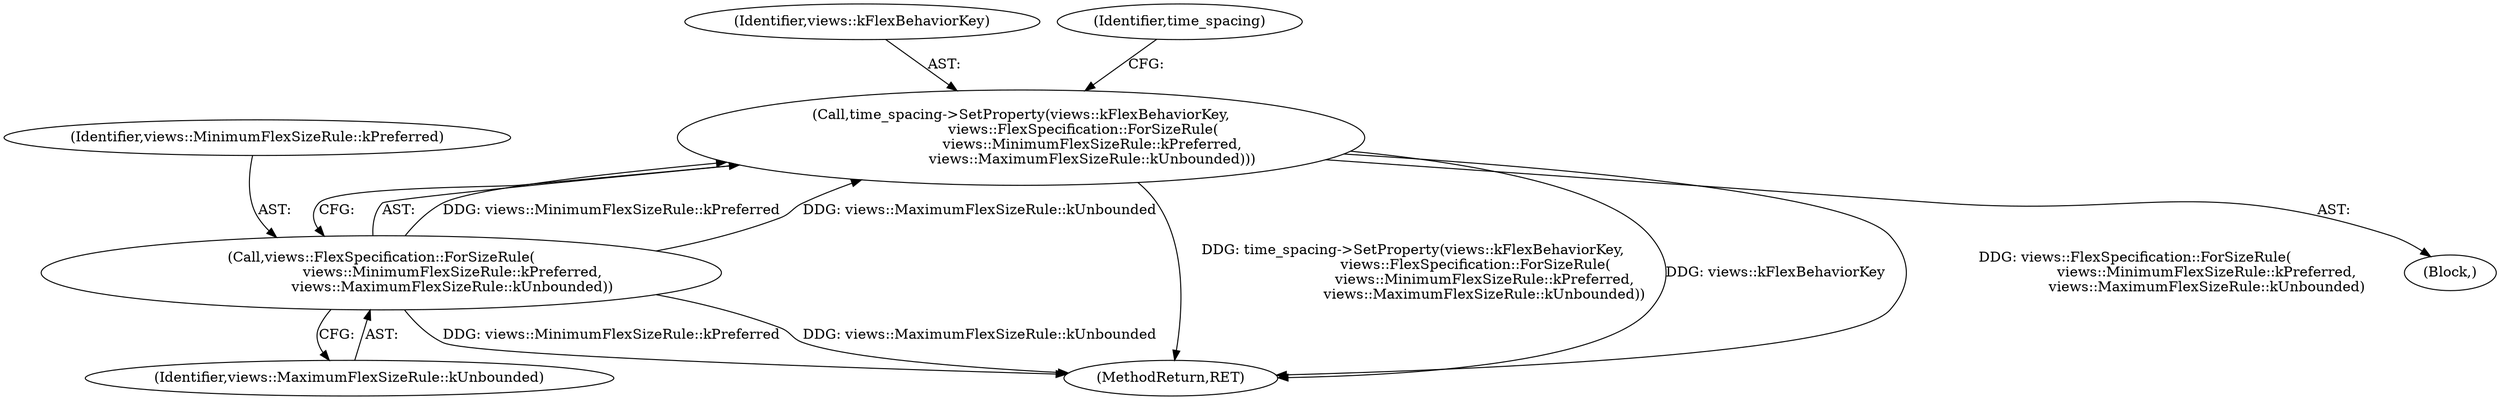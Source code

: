 digraph "0_Chrome_c25b198675380f713a56649c857b4367601d4a3d_8@API" {
"1000154" [label="(Call,time_spacing->SetProperty(views::kFlexBehaviorKey,\n                            views::FlexSpecification::ForSizeRule(\n                                views::MinimumFlexSizeRule::kPreferred,\n                                views::MaximumFlexSizeRule::kUnbounded)))"];
"1000156" [label="(Call,views::FlexSpecification::ForSizeRule(\n                                views::MinimumFlexSizeRule::kPreferred,\n                                views::MaximumFlexSizeRule::kUnbounded))"];
"1000156" [label="(Call,views::FlexSpecification::ForSizeRule(\n                                views::MinimumFlexSizeRule::kPreferred,\n                                views::MaximumFlexSizeRule::kUnbounded))"];
"1000176" [label="(MethodReturn,RET)"];
"1000155" [label="(Identifier,views::kFlexBehaviorKey)"];
"1000154" [label="(Call,time_spacing->SetProperty(views::kFlexBehaviorKey,\n                            views::FlexSpecification::ForSizeRule(\n                                views::MinimumFlexSizeRule::kPreferred,\n                                views::MaximumFlexSizeRule::kUnbounded)))"];
"1000102" [label="(Block,)"];
"1000161" [label="(Identifier,time_spacing)"];
"1000158" [label="(Identifier,views::MaximumFlexSizeRule::kUnbounded)"];
"1000157" [label="(Identifier,views::MinimumFlexSizeRule::kPreferred)"];
"1000154" -> "1000102"  [label="AST: "];
"1000154" -> "1000156"  [label="CFG: "];
"1000155" -> "1000154"  [label="AST: "];
"1000156" -> "1000154"  [label="AST: "];
"1000161" -> "1000154"  [label="CFG: "];
"1000154" -> "1000176"  [label="DDG: time_spacing->SetProperty(views::kFlexBehaviorKey,\n                            views::FlexSpecification::ForSizeRule(\n                                views::MinimumFlexSizeRule::kPreferred,\n                                views::MaximumFlexSizeRule::kUnbounded))"];
"1000154" -> "1000176"  [label="DDG: views::kFlexBehaviorKey"];
"1000154" -> "1000176"  [label="DDG: views::FlexSpecification::ForSizeRule(\n                                views::MinimumFlexSizeRule::kPreferred,\n                                views::MaximumFlexSizeRule::kUnbounded)"];
"1000156" -> "1000154"  [label="DDG: views::MinimumFlexSizeRule::kPreferred"];
"1000156" -> "1000154"  [label="DDG: views::MaximumFlexSizeRule::kUnbounded"];
"1000156" -> "1000158"  [label="CFG: "];
"1000157" -> "1000156"  [label="AST: "];
"1000158" -> "1000156"  [label="AST: "];
"1000156" -> "1000176"  [label="DDG: views::MinimumFlexSizeRule::kPreferred"];
"1000156" -> "1000176"  [label="DDG: views::MaximumFlexSizeRule::kUnbounded"];
}
